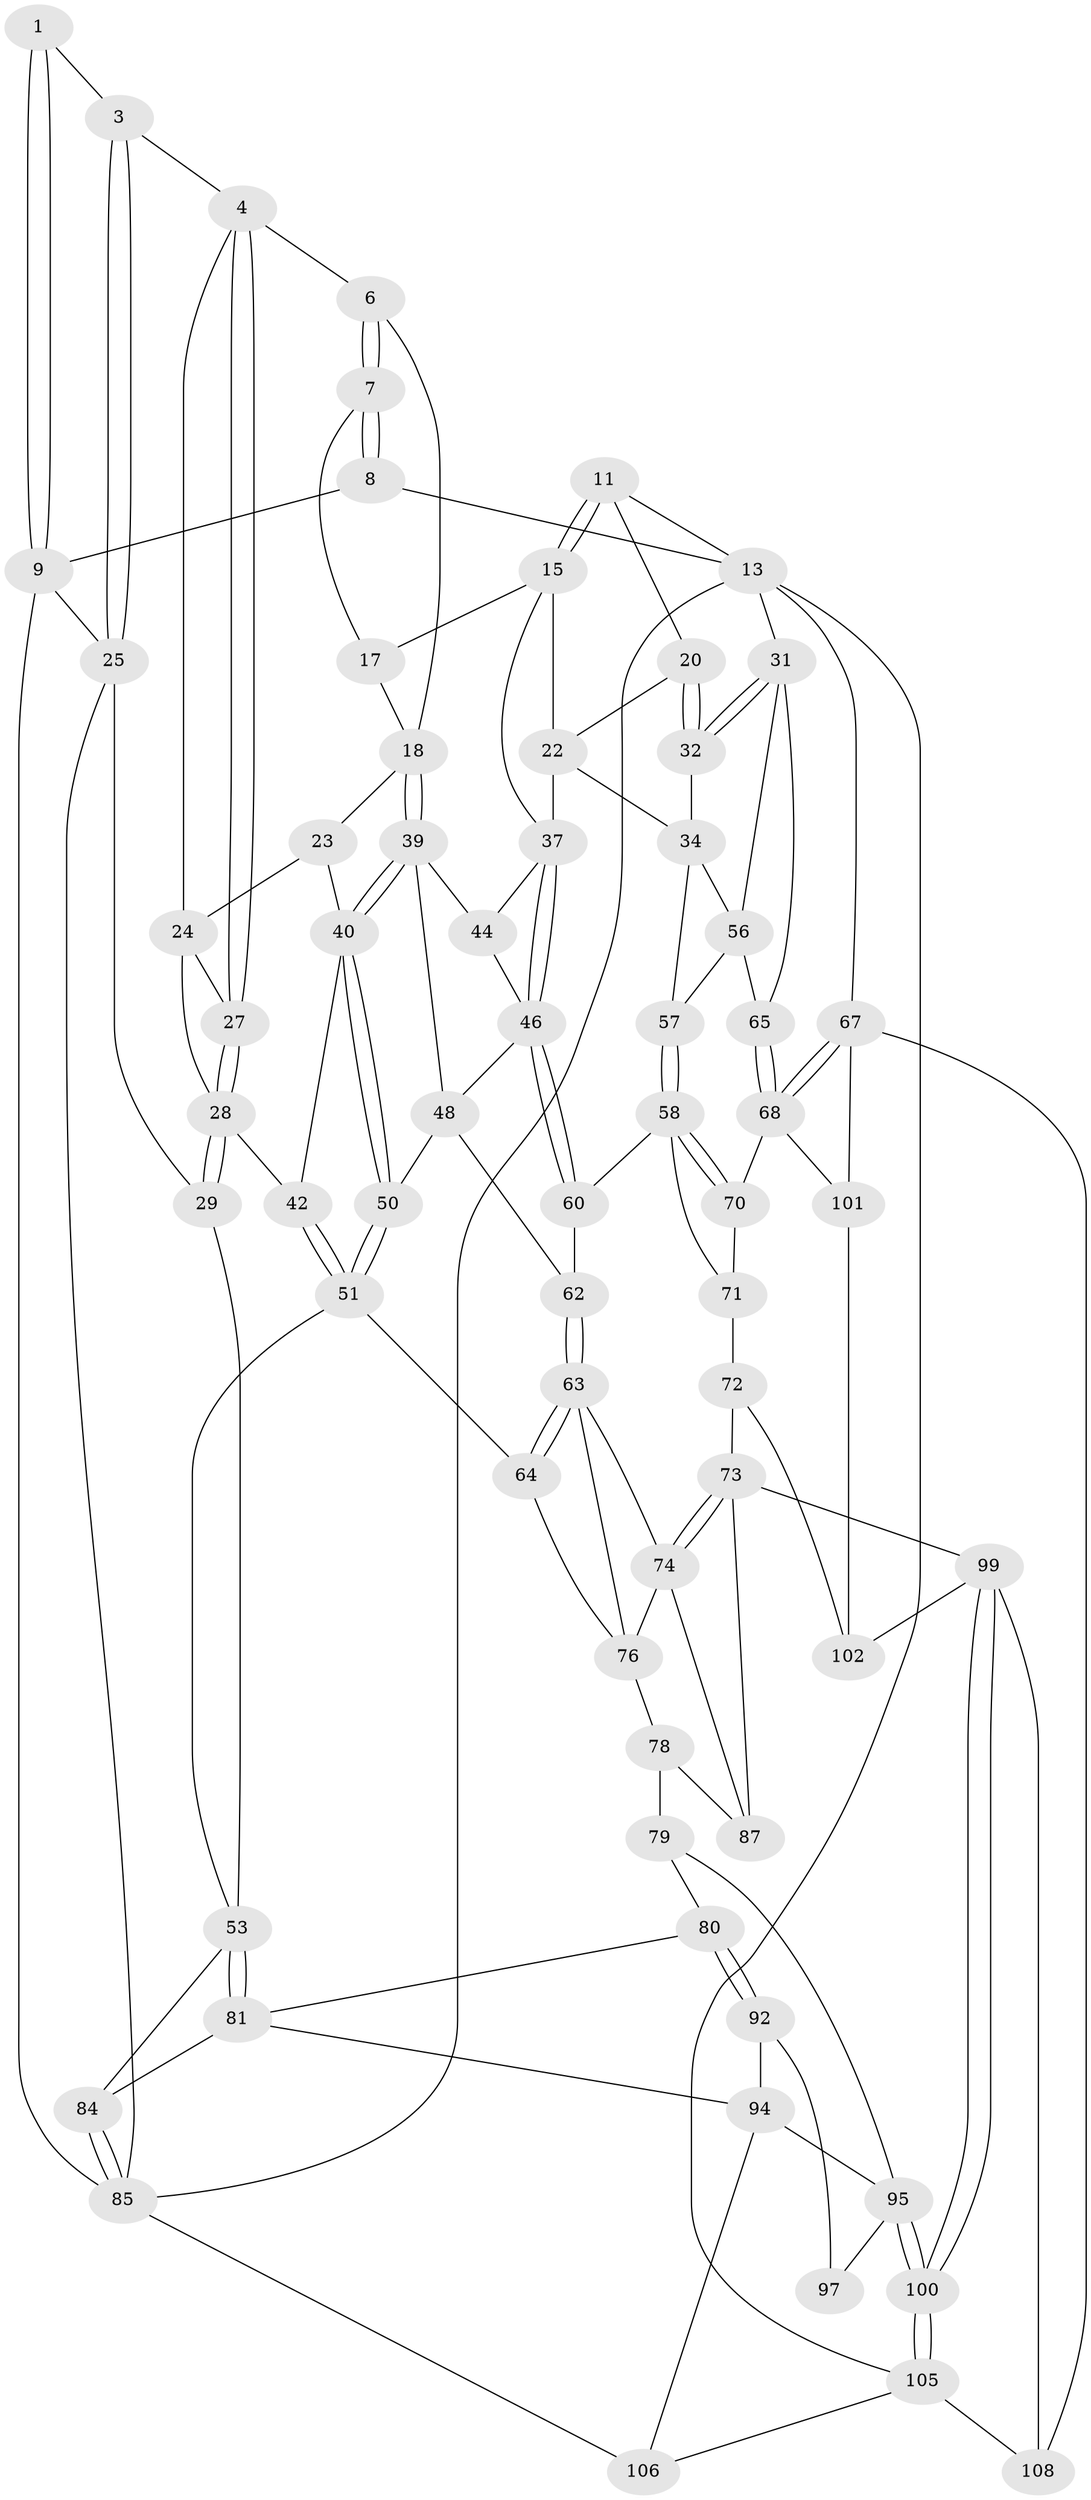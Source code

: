 // original degree distribution, {3: 0.027522935779816515, 4: 0.23853211009174313, 5: 0.5045871559633027, 6: 0.22935779816513763}
// Generated by graph-tools (version 1.1) at 2025/42/03/06/25 10:42:26]
// undirected, 67 vertices, 147 edges
graph export_dot {
graph [start="1"]
  node [color=gray90,style=filled];
  1 [pos="+0.08944330413263671+0",super="+2"];
  3 [pos="+0.14380063417054545+0.07958715919151968"];
  4 [pos="+0.20507468479129667+0.09159375778696796",super="+5"];
  6 [pos="+0.3951202976012951+0"];
  7 [pos="+0.3977059503819455+0",super="+14"];
  8 [pos="+0.08078395692779007+0"];
  9 [pos="+0.005777917000261535+0.08867365882663636",super="+10"];
  11 [pos="+0.8480117136976623+0",super="+12"];
  13 [pos="+1+0",super="+66"];
  15 [pos="+0.6860380813590649+0.1295269903079293",super="+16"];
  17 [pos="+0.6082068145095135+0.1536209268383776"];
  18 [pos="+0.5204660560706156+0.1489748268178329",super="+19"];
  20 [pos="+0.8475422571500688+0.14246607075918422",super="+21"];
  22 [pos="+0.7524706331468707+0.15560296459704356",super="+36"];
  23 [pos="+0.375225579397712+0.1826044643739058"];
  24 [pos="+0.34874665883271716+0.18915315029026603",super="+30"];
  25 [pos="+0+0.4280264570645718",super="+26"];
  27 [pos="+0.20906153766748073+0.20644722794886566"];
  28 [pos="+0.08825940484923551+0.3814652425081963",super="+43"];
  29 [pos="+0.018670650106505288+0.43109781626423554"];
  31 [pos="+1+0.0052072482007828064",super="+55"];
  32 [pos="+0.9951328404691645+0.16182888161339745",super="+33"];
  34 [pos="+0.8657354624702753+0.33796939045578983",super="+35"];
  37 [pos="+0.7564019735716552+0.34007881395565637",super="+38"];
  39 [pos="+0.49250706525948645+0.30599799972237574",super="+45"];
  40 [pos="+0.4501031082024073+0.3447570272873012",super="+41"];
  42 [pos="+0.37065148243053136+0.34230812700771834"];
  44 [pos="+0.6183799852870245+0.33124940729349567"];
  46 [pos="+0.6548430054220874+0.428114200934712",super="+47"];
  48 [pos="+0.5509736546351541+0.45336835617877297",super="+49"];
  50 [pos="+0.4797102241952476+0.46106074845689116"];
  51 [pos="+0.3161685866187737+0.5103290143276249",super="+52"];
  53 [pos="+0.21409724854964032+0.5534649204146166",super="+54"];
  56 [pos="+0.8812931321285744+0.3448300987228173",super="+61"];
  57 [pos="+0.7733677444133595+0.5409107736150304"];
  58 [pos="+0.7692581919439422+0.5455034963894921",super="+59"];
  60 [pos="+0.6273029406332882+0.5466767248312686"];
  62 [pos="+0.5724123433073675+0.5459548612872295"];
  63 [pos="+0.5631509047012994+0.5583984514602253",super="+75"];
  64 [pos="+0.30912231698984577+0.5754674619047824"];
  65 [pos="+1+0.6420443154749959"];
  67 [pos="+1+0.8127452002553703",super="+107"];
  68 [pos="+1+0.713708984101022",super="+69"];
  70 [pos="+0.9112150891781821+0.7233695790439355"];
  71 [pos="+0.7034125073468646+0.6678118879878686",super="+83"];
  72 [pos="+0.6620050939013747+0.7572213973994423",super="+98"];
  73 [pos="+0.6145414115555178+0.7906388442473217",super="+89"];
  74 [pos="+0.529057988680575+0.6892369961909673",super="+82"];
  76 [pos="+0.38754025585062357+0.6405536640871686",super="+77"];
  78 [pos="+0.39952632768956775+0.6973287993715347",super="+88"];
  79 [pos="+0.30272909255554203+0.7326827274100691",super="+91"];
  80 [pos="+0.27343645424314517+0.7295301970523037"];
  81 [pos="+0.2648431516729304+0.7201142449368191",super="+86"];
  84 [pos="+0.11080689869370106+0.845380107236286"];
  85 [pos="+0+0.8442944883387988",super="+90"];
  87 [pos="+0.4682797558194888+0.7615803327691054"];
  92 [pos="+0.2760955313525856+0.7457675899327036",super="+93"];
  94 [pos="+0.18429361227249622+0.9014183368522245",super="+104"];
  95 [pos="+0.4004469312023596+0.8350827648464187",super="+96"];
  97 [pos="+0.3242568772859646+0.8410939120681419"];
  99 [pos="+0.58117913566383+0.9485469134331661",super="+103"];
  100 [pos="+0.5344763899056204+1"];
  101 [pos="+0.8472082244764815+0.9020469265386901"];
  102 [pos="+0.8042507158956972+0.8499061415141197"];
  105 [pos="+0.49639118689397504+1",super="+109"];
  106 [pos="+0.2979820596914482+1"];
  108 [pos="+0.8567287944869304+1"];
  1 -- 9 [weight=2];
  1 -- 9;
  1 -- 3;
  3 -- 4;
  3 -- 25;
  3 -- 25;
  4 -- 27;
  4 -- 27;
  4 -- 24;
  4 -- 6;
  6 -- 7;
  6 -- 7;
  6 -- 18;
  7 -- 8;
  7 -- 8;
  7 -- 17;
  8 -- 13;
  8 -- 9;
  9 -- 85;
  9 -- 25;
  11 -- 15;
  11 -- 15;
  11 -- 20;
  11 -- 13;
  13 -- 31;
  13 -- 105;
  13 -- 67;
  13 -- 85;
  15 -- 22;
  15 -- 17;
  15 -- 37;
  17 -- 18;
  18 -- 39;
  18 -- 39;
  18 -- 23;
  20 -- 32 [weight=2];
  20 -- 32;
  20 -- 22;
  22 -- 34;
  22 -- 37;
  23 -- 24;
  23 -- 40;
  24 -- 27;
  24 -- 28;
  25 -- 29;
  25 -- 85;
  27 -- 28;
  27 -- 28;
  28 -- 29;
  28 -- 29;
  28 -- 42;
  29 -- 53;
  31 -- 32;
  31 -- 32;
  31 -- 56;
  31 -- 65;
  32 -- 34;
  34 -- 56;
  34 -- 57;
  37 -- 46;
  37 -- 46;
  37 -- 44;
  39 -- 40;
  39 -- 40;
  39 -- 48;
  39 -- 44;
  40 -- 50;
  40 -- 50;
  40 -- 42;
  42 -- 51;
  42 -- 51;
  44 -- 46;
  46 -- 60;
  46 -- 60;
  46 -- 48;
  48 -- 50;
  48 -- 62;
  50 -- 51;
  50 -- 51;
  51 -- 64;
  51 -- 53;
  53 -- 81;
  53 -- 81;
  53 -- 84;
  56 -- 57;
  56 -- 65;
  57 -- 58;
  57 -- 58;
  58 -- 70;
  58 -- 70;
  58 -- 60;
  58 -- 71;
  60 -- 62;
  62 -- 63;
  62 -- 63;
  63 -- 64;
  63 -- 64;
  63 -- 74;
  63 -- 76;
  64 -- 76;
  65 -- 68;
  65 -- 68;
  67 -- 68;
  67 -- 68;
  67 -- 108;
  67 -- 101;
  68 -- 101;
  68 -- 70;
  70 -- 71;
  71 -- 72 [weight=2];
  72 -- 73;
  72 -- 102;
  73 -- 74;
  73 -- 74;
  73 -- 99;
  73 -- 87;
  74 -- 87;
  74 -- 76;
  76 -- 78;
  78 -- 79 [weight=2];
  78 -- 87;
  79 -- 80;
  79 -- 95;
  80 -- 81;
  80 -- 92;
  80 -- 92;
  81 -- 84;
  81 -- 94;
  84 -- 85;
  84 -- 85;
  85 -- 106;
  92 -- 97 [weight=2];
  92 -- 94;
  94 -- 106;
  94 -- 95;
  95 -- 100;
  95 -- 100;
  95 -- 97;
  99 -- 100;
  99 -- 100;
  99 -- 108;
  99 -- 102;
  100 -- 105;
  100 -- 105;
  101 -- 102;
  105 -- 106;
  105 -- 108;
}
